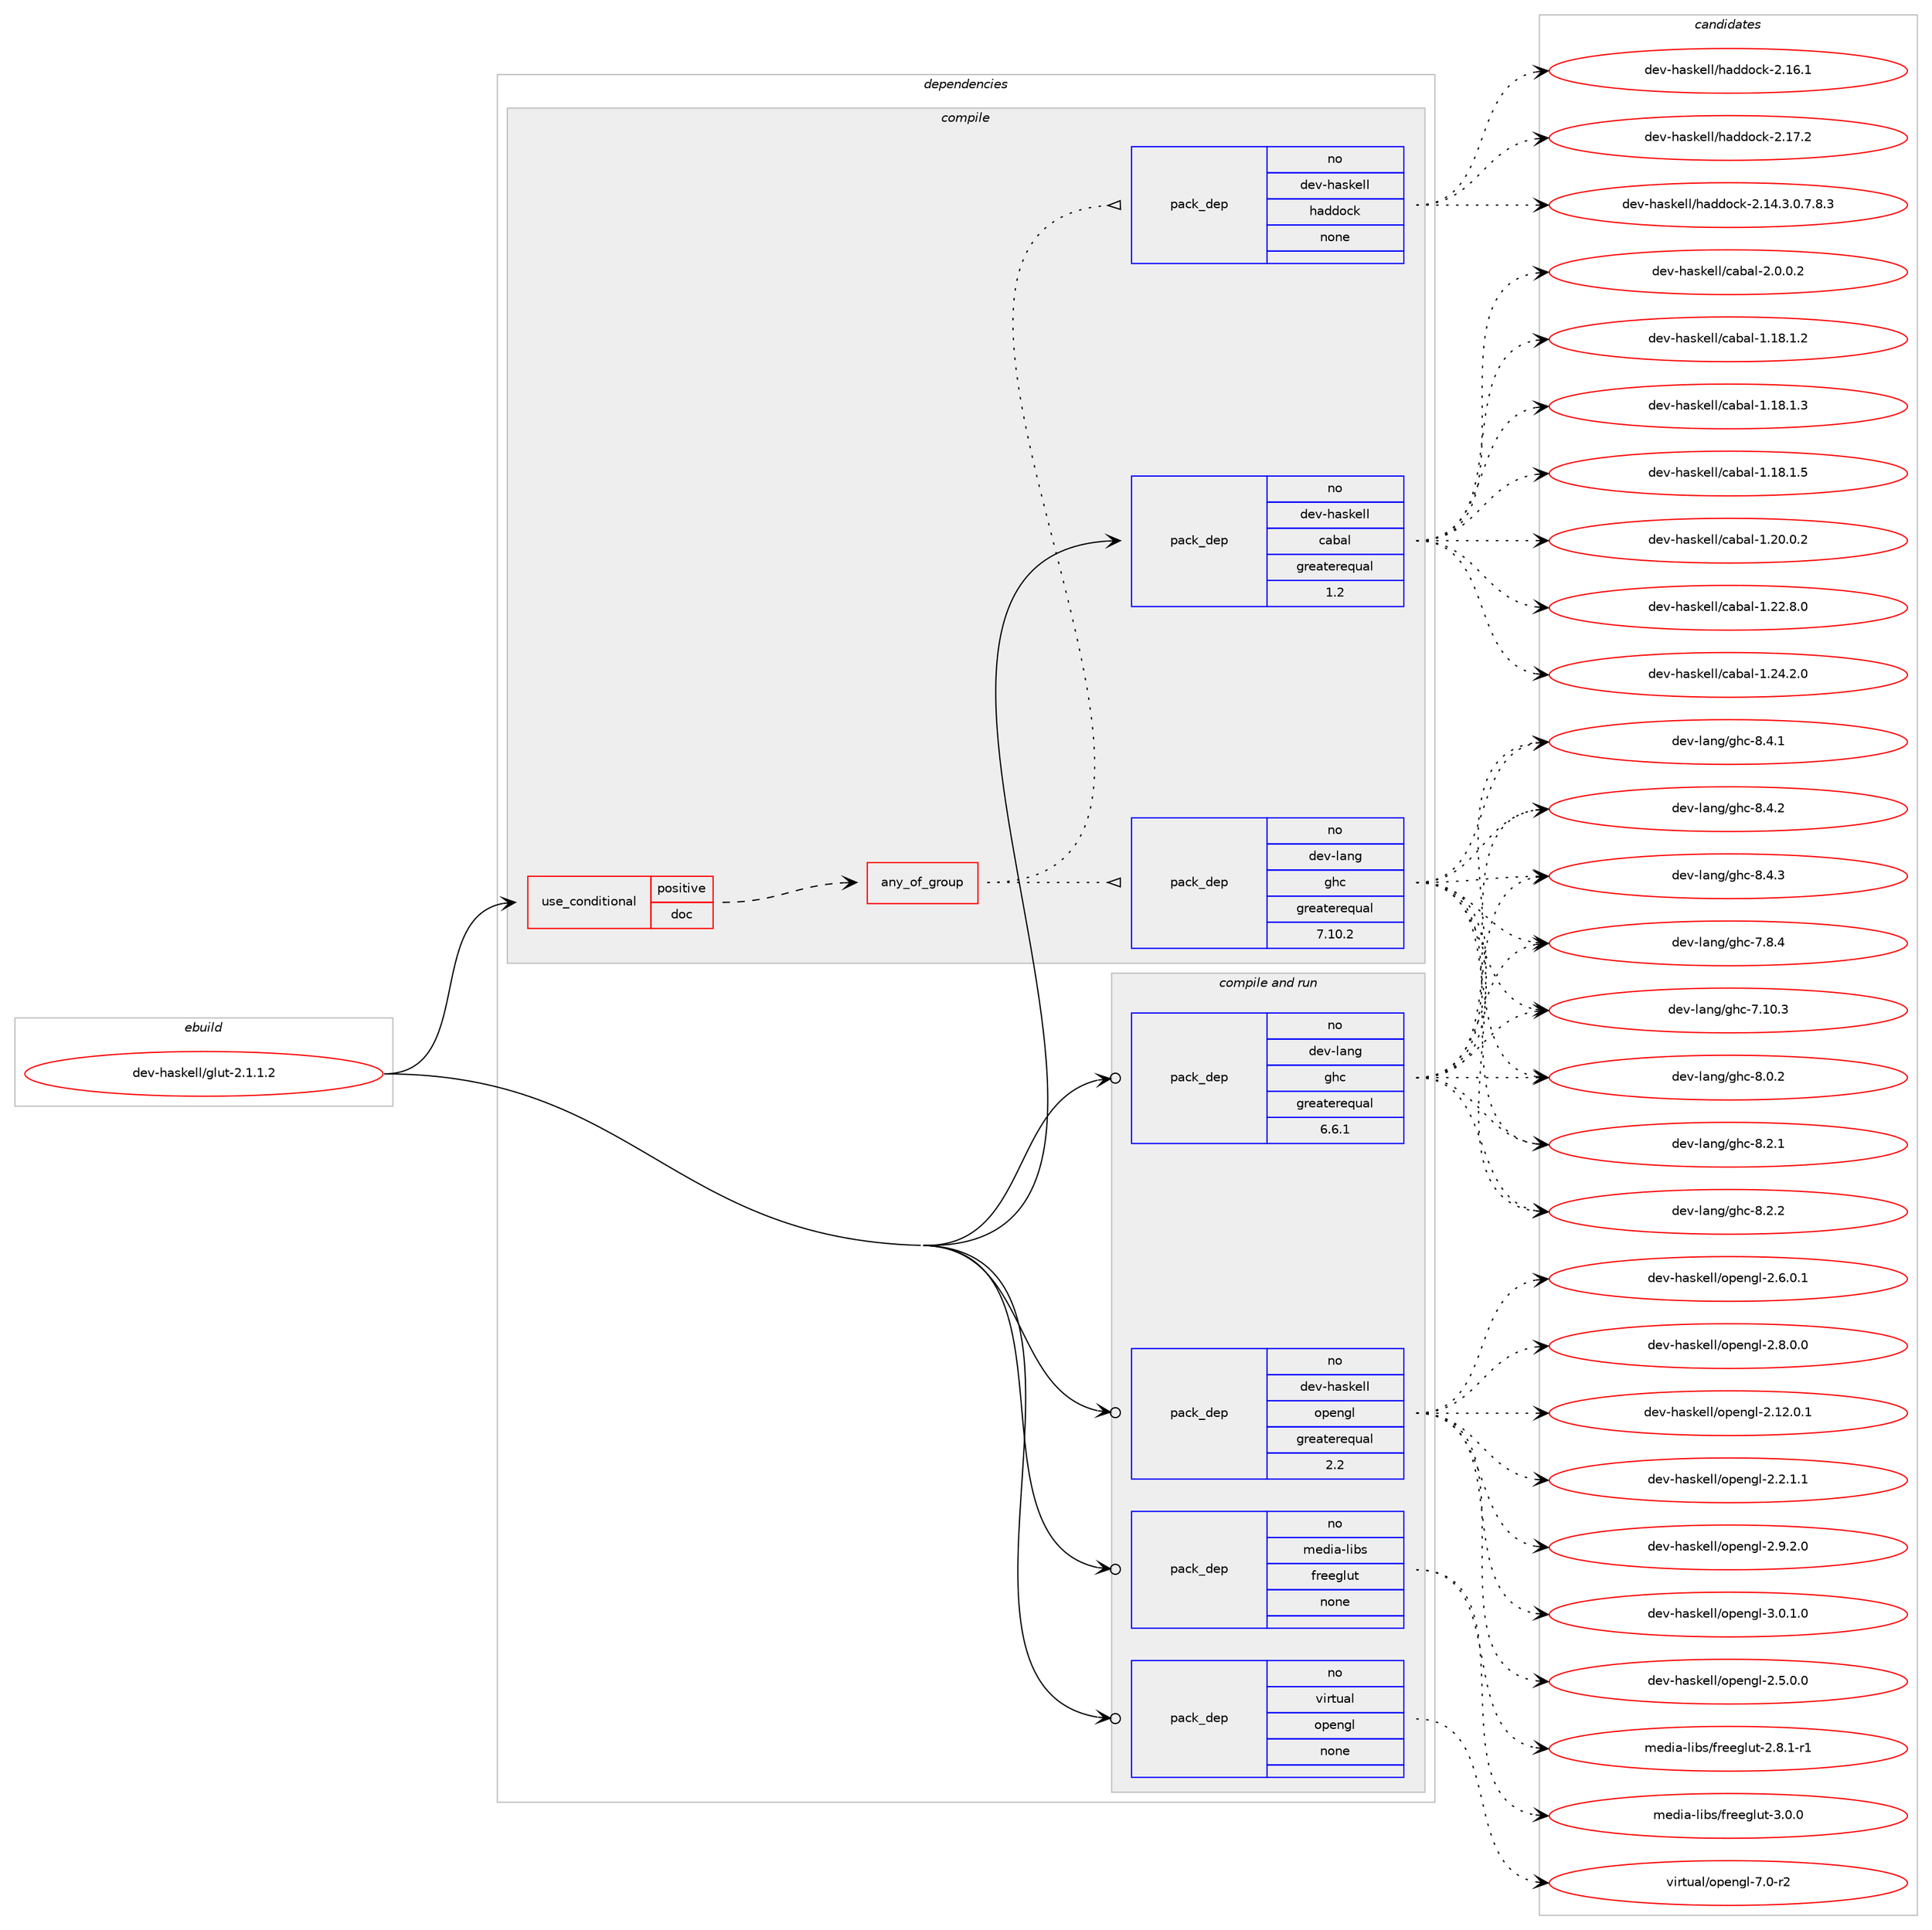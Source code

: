 digraph prolog {

# *************
# Graph options
# *************

newrank=true;
concentrate=true;
compound=true;
graph [rankdir=LR,fontname=Helvetica,fontsize=10,ranksep=1.5];#, ranksep=2.5, nodesep=0.2];
edge  [arrowhead=vee];
node  [fontname=Helvetica,fontsize=10];

# **********
# The ebuild
# **********

subgraph cluster_leftcol {
color=gray;
rank=same;
label=<<i>ebuild</i>>;
id [label="dev-haskell/glut-2.1.1.2", color=red, width=4, href="../dev-haskell/glut-2.1.1.2.svg"];
}

# ****************
# The dependencies
# ****************

subgraph cluster_midcol {
color=gray;
label=<<i>dependencies</i>>;
subgraph cluster_compile {
fillcolor="#eeeeee";
style=filled;
label=<<i>compile</i>>;
subgraph cond359680 {
dependency1333091 [label=<<TABLE BORDER="0" CELLBORDER="1" CELLSPACING="0" CELLPADDING="4"><TR><TD ROWSPAN="3" CELLPADDING="10">use_conditional</TD></TR><TR><TD>positive</TD></TR><TR><TD>doc</TD></TR></TABLE>>, shape=none, color=red];
subgraph any20936 {
dependency1333092 [label=<<TABLE BORDER="0" CELLBORDER="1" CELLSPACING="0" CELLPADDING="4"><TR><TD CELLPADDING="10">any_of_group</TD></TR></TABLE>>, shape=none, color=red];subgraph pack951923 {
dependency1333093 [label=<<TABLE BORDER="0" CELLBORDER="1" CELLSPACING="0" CELLPADDING="4" WIDTH="220"><TR><TD ROWSPAN="6" CELLPADDING="30">pack_dep</TD></TR><TR><TD WIDTH="110">no</TD></TR><TR><TD>dev-haskell</TD></TR><TR><TD>haddock</TD></TR><TR><TD>none</TD></TR><TR><TD></TD></TR></TABLE>>, shape=none, color=blue];
}
dependency1333092:e -> dependency1333093:w [weight=20,style="dotted",arrowhead="oinv"];
subgraph pack951924 {
dependency1333094 [label=<<TABLE BORDER="0" CELLBORDER="1" CELLSPACING="0" CELLPADDING="4" WIDTH="220"><TR><TD ROWSPAN="6" CELLPADDING="30">pack_dep</TD></TR><TR><TD WIDTH="110">no</TD></TR><TR><TD>dev-lang</TD></TR><TR><TD>ghc</TD></TR><TR><TD>greaterequal</TD></TR><TR><TD>7.10.2</TD></TR></TABLE>>, shape=none, color=blue];
}
dependency1333092:e -> dependency1333094:w [weight=20,style="dotted",arrowhead="oinv"];
}
dependency1333091:e -> dependency1333092:w [weight=20,style="dashed",arrowhead="vee"];
}
id:e -> dependency1333091:w [weight=20,style="solid",arrowhead="vee"];
subgraph pack951925 {
dependency1333095 [label=<<TABLE BORDER="0" CELLBORDER="1" CELLSPACING="0" CELLPADDING="4" WIDTH="220"><TR><TD ROWSPAN="6" CELLPADDING="30">pack_dep</TD></TR><TR><TD WIDTH="110">no</TD></TR><TR><TD>dev-haskell</TD></TR><TR><TD>cabal</TD></TR><TR><TD>greaterequal</TD></TR><TR><TD>1.2</TD></TR></TABLE>>, shape=none, color=blue];
}
id:e -> dependency1333095:w [weight=20,style="solid",arrowhead="vee"];
}
subgraph cluster_compileandrun {
fillcolor="#eeeeee";
style=filled;
label=<<i>compile and run</i>>;
subgraph pack951926 {
dependency1333096 [label=<<TABLE BORDER="0" CELLBORDER="1" CELLSPACING="0" CELLPADDING="4" WIDTH="220"><TR><TD ROWSPAN="6" CELLPADDING="30">pack_dep</TD></TR><TR><TD WIDTH="110">no</TD></TR><TR><TD>dev-haskell</TD></TR><TR><TD>opengl</TD></TR><TR><TD>greaterequal</TD></TR><TR><TD>2.2</TD></TR></TABLE>>, shape=none, color=blue];
}
id:e -> dependency1333096:w [weight=20,style="solid",arrowhead="odotvee"];
subgraph pack951927 {
dependency1333097 [label=<<TABLE BORDER="0" CELLBORDER="1" CELLSPACING="0" CELLPADDING="4" WIDTH="220"><TR><TD ROWSPAN="6" CELLPADDING="30">pack_dep</TD></TR><TR><TD WIDTH="110">no</TD></TR><TR><TD>dev-lang</TD></TR><TR><TD>ghc</TD></TR><TR><TD>greaterequal</TD></TR><TR><TD>6.6.1</TD></TR></TABLE>>, shape=none, color=blue];
}
id:e -> dependency1333097:w [weight=20,style="solid",arrowhead="odotvee"];
subgraph pack951928 {
dependency1333098 [label=<<TABLE BORDER="0" CELLBORDER="1" CELLSPACING="0" CELLPADDING="4" WIDTH="220"><TR><TD ROWSPAN="6" CELLPADDING="30">pack_dep</TD></TR><TR><TD WIDTH="110">no</TD></TR><TR><TD>media-libs</TD></TR><TR><TD>freeglut</TD></TR><TR><TD>none</TD></TR><TR><TD></TD></TR></TABLE>>, shape=none, color=blue];
}
id:e -> dependency1333098:w [weight=20,style="solid",arrowhead="odotvee"];
subgraph pack951929 {
dependency1333099 [label=<<TABLE BORDER="0" CELLBORDER="1" CELLSPACING="0" CELLPADDING="4" WIDTH="220"><TR><TD ROWSPAN="6" CELLPADDING="30">pack_dep</TD></TR><TR><TD WIDTH="110">no</TD></TR><TR><TD>virtual</TD></TR><TR><TD>opengl</TD></TR><TR><TD>none</TD></TR><TR><TD></TD></TR></TABLE>>, shape=none, color=blue];
}
id:e -> dependency1333099:w [weight=20,style="solid",arrowhead="odotvee"];
}
subgraph cluster_run {
fillcolor="#eeeeee";
style=filled;
label=<<i>run</i>>;
}
}

# **************
# The candidates
# **************

subgraph cluster_choices {
rank=same;
color=gray;
label=<<i>candidates</i>>;

subgraph choice951923 {
color=black;
nodesep=1;
choice1001011184510497115107101108108471049710010011199107455046495246514648465546564651 [label="dev-haskell/haddock-2.14.3.0.7.8.3", color=red, width=4,href="../dev-haskell/haddock-2.14.3.0.7.8.3.svg"];
choice100101118451049711510710110810847104971001001119910745504649544649 [label="dev-haskell/haddock-2.16.1", color=red, width=4,href="../dev-haskell/haddock-2.16.1.svg"];
choice100101118451049711510710110810847104971001001119910745504649554650 [label="dev-haskell/haddock-2.17.2", color=red, width=4,href="../dev-haskell/haddock-2.17.2.svg"];
dependency1333093:e -> choice1001011184510497115107101108108471049710010011199107455046495246514648465546564651:w [style=dotted,weight="100"];
dependency1333093:e -> choice100101118451049711510710110810847104971001001119910745504649544649:w [style=dotted,weight="100"];
dependency1333093:e -> choice100101118451049711510710110810847104971001001119910745504649554650:w [style=dotted,weight="100"];
}
subgraph choice951924 {
color=black;
nodesep=1;
choice1001011184510897110103471031049945554649484651 [label="dev-lang/ghc-7.10.3", color=red, width=4,href="../dev-lang/ghc-7.10.3.svg"];
choice10010111845108971101034710310499455546564652 [label="dev-lang/ghc-7.8.4", color=red, width=4,href="../dev-lang/ghc-7.8.4.svg"];
choice10010111845108971101034710310499455646484650 [label="dev-lang/ghc-8.0.2", color=red, width=4,href="../dev-lang/ghc-8.0.2.svg"];
choice10010111845108971101034710310499455646504649 [label="dev-lang/ghc-8.2.1", color=red, width=4,href="../dev-lang/ghc-8.2.1.svg"];
choice10010111845108971101034710310499455646504650 [label="dev-lang/ghc-8.2.2", color=red, width=4,href="../dev-lang/ghc-8.2.2.svg"];
choice10010111845108971101034710310499455646524649 [label="dev-lang/ghc-8.4.1", color=red, width=4,href="../dev-lang/ghc-8.4.1.svg"];
choice10010111845108971101034710310499455646524650 [label="dev-lang/ghc-8.4.2", color=red, width=4,href="../dev-lang/ghc-8.4.2.svg"];
choice10010111845108971101034710310499455646524651 [label="dev-lang/ghc-8.4.3", color=red, width=4,href="../dev-lang/ghc-8.4.3.svg"];
dependency1333094:e -> choice1001011184510897110103471031049945554649484651:w [style=dotted,weight="100"];
dependency1333094:e -> choice10010111845108971101034710310499455546564652:w [style=dotted,weight="100"];
dependency1333094:e -> choice10010111845108971101034710310499455646484650:w [style=dotted,weight="100"];
dependency1333094:e -> choice10010111845108971101034710310499455646504649:w [style=dotted,weight="100"];
dependency1333094:e -> choice10010111845108971101034710310499455646504650:w [style=dotted,weight="100"];
dependency1333094:e -> choice10010111845108971101034710310499455646524649:w [style=dotted,weight="100"];
dependency1333094:e -> choice10010111845108971101034710310499455646524650:w [style=dotted,weight="100"];
dependency1333094:e -> choice10010111845108971101034710310499455646524651:w [style=dotted,weight="100"];
}
subgraph choice951925 {
color=black;
nodesep=1;
choice10010111845104971151071011081084799979897108454946495646494650 [label="dev-haskell/cabal-1.18.1.2", color=red, width=4,href="../dev-haskell/cabal-1.18.1.2.svg"];
choice10010111845104971151071011081084799979897108454946495646494651 [label="dev-haskell/cabal-1.18.1.3", color=red, width=4,href="../dev-haskell/cabal-1.18.1.3.svg"];
choice10010111845104971151071011081084799979897108454946495646494653 [label="dev-haskell/cabal-1.18.1.5", color=red, width=4,href="../dev-haskell/cabal-1.18.1.5.svg"];
choice10010111845104971151071011081084799979897108454946504846484650 [label="dev-haskell/cabal-1.20.0.2", color=red, width=4,href="../dev-haskell/cabal-1.20.0.2.svg"];
choice10010111845104971151071011081084799979897108454946505046564648 [label="dev-haskell/cabal-1.22.8.0", color=red, width=4,href="../dev-haskell/cabal-1.22.8.0.svg"];
choice10010111845104971151071011081084799979897108454946505246504648 [label="dev-haskell/cabal-1.24.2.0", color=red, width=4,href="../dev-haskell/cabal-1.24.2.0.svg"];
choice100101118451049711510710110810847999798971084550464846484650 [label="dev-haskell/cabal-2.0.0.2", color=red, width=4,href="../dev-haskell/cabal-2.0.0.2.svg"];
dependency1333095:e -> choice10010111845104971151071011081084799979897108454946495646494650:w [style=dotted,weight="100"];
dependency1333095:e -> choice10010111845104971151071011081084799979897108454946495646494651:w [style=dotted,weight="100"];
dependency1333095:e -> choice10010111845104971151071011081084799979897108454946495646494653:w [style=dotted,weight="100"];
dependency1333095:e -> choice10010111845104971151071011081084799979897108454946504846484650:w [style=dotted,weight="100"];
dependency1333095:e -> choice10010111845104971151071011081084799979897108454946505046564648:w [style=dotted,weight="100"];
dependency1333095:e -> choice10010111845104971151071011081084799979897108454946505246504648:w [style=dotted,weight="100"];
dependency1333095:e -> choice100101118451049711510710110810847999798971084550464846484650:w [style=dotted,weight="100"];
}
subgraph choice951926 {
color=black;
nodesep=1;
choice100101118451049711510710110810847111112101110103108455046495046484649 [label="dev-haskell/opengl-2.12.0.1", color=red, width=4,href="../dev-haskell/opengl-2.12.0.1.svg"];
choice1001011184510497115107101108108471111121011101031084550465046494649 [label="dev-haskell/opengl-2.2.1.1", color=red, width=4,href="../dev-haskell/opengl-2.2.1.1.svg"];
choice1001011184510497115107101108108471111121011101031084550465346484648 [label="dev-haskell/opengl-2.5.0.0", color=red, width=4,href="../dev-haskell/opengl-2.5.0.0.svg"];
choice1001011184510497115107101108108471111121011101031084550465446484649 [label="dev-haskell/opengl-2.6.0.1", color=red, width=4,href="../dev-haskell/opengl-2.6.0.1.svg"];
choice1001011184510497115107101108108471111121011101031084550465646484648 [label="dev-haskell/opengl-2.8.0.0", color=red, width=4,href="../dev-haskell/opengl-2.8.0.0.svg"];
choice1001011184510497115107101108108471111121011101031084550465746504648 [label="dev-haskell/opengl-2.9.2.0", color=red, width=4,href="../dev-haskell/opengl-2.9.2.0.svg"];
choice1001011184510497115107101108108471111121011101031084551464846494648 [label="dev-haskell/opengl-3.0.1.0", color=red, width=4,href="../dev-haskell/opengl-3.0.1.0.svg"];
dependency1333096:e -> choice100101118451049711510710110810847111112101110103108455046495046484649:w [style=dotted,weight="100"];
dependency1333096:e -> choice1001011184510497115107101108108471111121011101031084550465046494649:w [style=dotted,weight="100"];
dependency1333096:e -> choice1001011184510497115107101108108471111121011101031084550465346484648:w [style=dotted,weight="100"];
dependency1333096:e -> choice1001011184510497115107101108108471111121011101031084550465446484649:w [style=dotted,weight="100"];
dependency1333096:e -> choice1001011184510497115107101108108471111121011101031084550465646484648:w [style=dotted,weight="100"];
dependency1333096:e -> choice1001011184510497115107101108108471111121011101031084550465746504648:w [style=dotted,weight="100"];
dependency1333096:e -> choice1001011184510497115107101108108471111121011101031084551464846494648:w [style=dotted,weight="100"];
}
subgraph choice951927 {
color=black;
nodesep=1;
choice1001011184510897110103471031049945554649484651 [label="dev-lang/ghc-7.10.3", color=red, width=4,href="../dev-lang/ghc-7.10.3.svg"];
choice10010111845108971101034710310499455546564652 [label="dev-lang/ghc-7.8.4", color=red, width=4,href="../dev-lang/ghc-7.8.4.svg"];
choice10010111845108971101034710310499455646484650 [label="dev-lang/ghc-8.0.2", color=red, width=4,href="../dev-lang/ghc-8.0.2.svg"];
choice10010111845108971101034710310499455646504649 [label="dev-lang/ghc-8.2.1", color=red, width=4,href="../dev-lang/ghc-8.2.1.svg"];
choice10010111845108971101034710310499455646504650 [label="dev-lang/ghc-8.2.2", color=red, width=4,href="../dev-lang/ghc-8.2.2.svg"];
choice10010111845108971101034710310499455646524649 [label="dev-lang/ghc-8.4.1", color=red, width=4,href="../dev-lang/ghc-8.4.1.svg"];
choice10010111845108971101034710310499455646524650 [label="dev-lang/ghc-8.4.2", color=red, width=4,href="../dev-lang/ghc-8.4.2.svg"];
choice10010111845108971101034710310499455646524651 [label="dev-lang/ghc-8.4.3", color=red, width=4,href="../dev-lang/ghc-8.4.3.svg"];
dependency1333097:e -> choice1001011184510897110103471031049945554649484651:w [style=dotted,weight="100"];
dependency1333097:e -> choice10010111845108971101034710310499455546564652:w [style=dotted,weight="100"];
dependency1333097:e -> choice10010111845108971101034710310499455646484650:w [style=dotted,weight="100"];
dependency1333097:e -> choice10010111845108971101034710310499455646504649:w [style=dotted,weight="100"];
dependency1333097:e -> choice10010111845108971101034710310499455646504650:w [style=dotted,weight="100"];
dependency1333097:e -> choice10010111845108971101034710310499455646524649:w [style=dotted,weight="100"];
dependency1333097:e -> choice10010111845108971101034710310499455646524650:w [style=dotted,weight="100"];
dependency1333097:e -> choice10010111845108971101034710310499455646524651:w [style=dotted,weight="100"];
}
subgraph choice951928 {
color=black;
nodesep=1;
choice109101100105974510810598115471021141011011031081171164550465646494511449 [label="media-libs/freeglut-2.8.1-r1", color=red, width=4,href="../media-libs/freeglut-2.8.1-r1.svg"];
choice10910110010597451081059811547102114101101103108117116455146484648 [label="media-libs/freeglut-3.0.0", color=red, width=4,href="../media-libs/freeglut-3.0.0.svg"];
dependency1333098:e -> choice109101100105974510810598115471021141011011031081171164550465646494511449:w [style=dotted,weight="100"];
dependency1333098:e -> choice10910110010597451081059811547102114101101103108117116455146484648:w [style=dotted,weight="100"];
}
subgraph choice951929 {
color=black;
nodesep=1;
choice1181051141161179710847111112101110103108455546484511450 [label="virtual/opengl-7.0-r2", color=red, width=4,href="../virtual/opengl-7.0-r2.svg"];
dependency1333099:e -> choice1181051141161179710847111112101110103108455546484511450:w [style=dotted,weight="100"];
}
}

}
